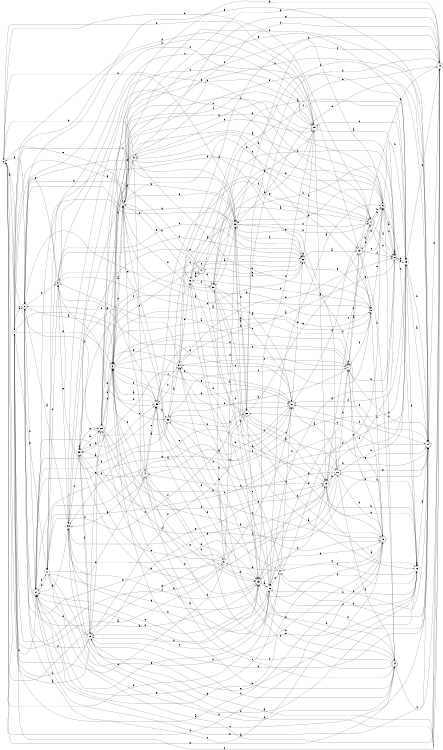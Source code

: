 digraph n35_10 {
__start0 [label="" shape="none"];

rankdir=LR;
size="8,5";

s0 [style="filled", color="black", fillcolor="white" shape="circle", label="0"];
s1 [style="filled", color="black", fillcolor="white" shape="circle", label="1"];
s2 [style="rounded,filled", color="black", fillcolor="white" shape="doublecircle", label="2"];
s3 [style="rounded,filled", color="black", fillcolor="white" shape="doublecircle", label="3"];
s4 [style="filled", color="black", fillcolor="white" shape="circle", label="4"];
s5 [style="rounded,filled", color="black", fillcolor="white" shape="doublecircle", label="5"];
s6 [style="rounded,filled", color="black", fillcolor="white" shape="doublecircle", label="6"];
s7 [style="rounded,filled", color="black", fillcolor="white" shape="doublecircle", label="7"];
s8 [style="rounded,filled", color="black", fillcolor="white" shape="doublecircle", label="8"];
s9 [style="filled", color="black", fillcolor="white" shape="circle", label="9"];
s10 [style="rounded,filled", color="black", fillcolor="white" shape="doublecircle", label="10"];
s11 [style="filled", color="black", fillcolor="white" shape="circle", label="11"];
s12 [style="rounded,filled", color="black", fillcolor="white" shape="doublecircle", label="12"];
s13 [style="filled", color="black", fillcolor="white" shape="circle", label="13"];
s14 [style="rounded,filled", color="black", fillcolor="white" shape="doublecircle", label="14"];
s15 [style="filled", color="black", fillcolor="white" shape="circle", label="15"];
s16 [style="filled", color="black", fillcolor="white" shape="circle", label="16"];
s17 [style="rounded,filled", color="black", fillcolor="white" shape="doublecircle", label="17"];
s18 [style="rounded,filled", color="black", fillcolor="white" shape="doublecircle", label="18"];
s19 [style="filled", color="black", fillcolor="white" shape="circle", label="19"];
s20 [style="filled", color="black", fillcolor="white" shape="circle", label="20"];
s21 [style="rounded,filled", color="black", fillcolor="white" shape="doublecircle", label="21"];
s22 [style="filled", color="black", fillcolor="white" shape="circle", label="22"];
s23 [style="rounded,filled", color="black", fillcolor="white" shape="doublecircle", label="23"];
s24 [style="rounded,filled", color="black", fillcolor="white" shape="doublecircle", label="24"];
s25 [style="rounded,filled", color="black", fillcolor="white" shape="doublecircle", label="25"];
s26 [style="filled", color="black", fillcolor="white" shape="circle", label="26"];
s27 [style="filled", color="black", fillcolor="white" shape="circle", label="27"];
s28 [style="rounded,filled", color="black", fillcolor="white" shape="doublecircle", label="28"];
s29 [style="rounded,filled", color="black", fillcolor="white" shape="doublecircle", label="29"];
s30 [style="rounded,filled", color="black", fillcolor="white" shape="doublecircle", label="30"];
s31 [style="filled", color="black", fillcolor="white" shape="circle", label="31"];
s32 [style="filled", color="black", fillcolor="white" shape="circle", label="32"];
s33 [style="rounded,filled", color="black", fillcolor="white" shape="doublecircle", label="33"];
s34 [style="filled", color="black", fillcolor="white" shape="circle", label="34"];
s35 [style="filled", color="black", fillcolor="white" shape="circle", label="35"];
s36 [style="rounded,filled", color="black", fillcolor="white" shape="doublecircle", label="36"];
s37 [style="rounded,filled", color="black", fillcolor="white" shape="doublecircle", label="37"];
s38 [style="filled", color="black", fillcolor="white" shape="circle", label="38"];
s39 [style="filled", color="black", fillcolor="white" shape="circle", label="39"];
s40 [style="rounded,filled", color="black", fillcolor="white" shape="doublecircle", label="40"];
s41 [style="rounded,filled", color="black", fillcolor="white" shape="doublecircle", label="41"];
s42 [style="rounded,filled", color="black", fillcolor="white" shape="doublecircle", label="42"];
s0 -> s1 [label="a"];
s0 -> s37 [label="b"];
s0 -> s36 [label="c"];
s0 -> s17 [label="d"];
s0 -> s4 [label="e"];
s0 -> s10 [label="f"];
s0 -> s10 [label="g"];
s0 -> s32 [label="h"];
s1 -> s2 [label="a"];
s1 -> s29 [label="b"];
s1 -> s32 [label="c"];
s1 -> s9 [label="d"];
s1 -> s3 [label="e"];
s1 -> s12 [label="f"];
s1 -> s11 [label="g"];
s1 -> s20 [label="h"];
s2 -> s3 [label="a"];
s2 -> s37 [label="b"];
s2 -> s24 [label="c"];
s2 -> s25 [label="d"];
s2 -> s0 [label="e"];
s2 -> s23 [label="f"];
s2 -> s14 [label="g"];
s2 -> s8 [label="h"];
s3 -> s4 [label="a"];
s3 -> s35 [label="b"];
s3 -> s7 [label="c"];
s3 -> s21 [label="d"];
s3 -> s14 [label="e"];
s3 -> s7 [label="f"];
s3 -> s21 [label="g"];
s3 -> s9 [label="h"];
s4 -> s5 [label="a"];
s4 -> s14 [label="b"];
s4 -> s3 [label="c"];
s4 -> s32 [label="d"];
s4 -> s25 [label="e"];
s4 -> s42 [label="f"];
s4 -> s12 [label="g"];
s4 -> s2 [label="h"];
s5 -> s6 [label="a"];
s5 -> s24 [label="b"];
s5 -> s28 [label="c"];
s5 -> s19 [label="d"];
s5 -> s16 [label="e"];
s5 -> s38 [label="f"];
s5 -> s32 [label="g"];
s5 -> s15 [label="h"];
s6 -> s6 [label="a"];
s6 -> s7 [label="b"];
s6 -> s18 [label="c"];
s6 -> s3 [label="d"];
s6 -> s15 [label="e"];
s6 -> s5 [label="f"];
s6 -> s26 [label="g"];
s6 -> s30 [label="h"];
s7 -> s8 [label="a"];
s7 -> s36 [label="b"];
s7 -> s14 [label="c"];
s7 -> s7 [label="d"];
s7 -> s35 [label="e"];
s7 -> s26 [label="f"];
s7 -> s10 [label="g"];
s7 -> s23 [label="h"];
s8 -> s9 [label="a"];
s8 -> s22 [label="b"];
s8 -> s29 [label="c"];
s8 -> s17 [label="d"];
s8 -> s38 [label="e"];
s8 -> s22 [label="f"];
s8 -> s1 [label="g"];
s8 -> s35 [label="h"];
s9 -> s2 [label="a"];
s9 -> s10 [label="b"];
s9 -> s42 [label="c"];
s9 -> s16 [label="d"];
s9 -> s5 [label="e"];
s9 -> s7 [label="f"];
s9 -> s4 [label="g"];
s9 -> s3 [label="h"];
s10 -> s1 [label="a"];
s10 -> s11 [label="b"];
s10 -> s4 [label="c"];
s10 -> s32 [label="d"];
s10 -> s27 [label="e"];
s10 -> s22 [label="f"];
s10 -> s37 [label="g"];
s10 -> s7 [label="h"];
s11 -> s12 [label="a"];
s11 -> s24 [label="b"];
s11 -> s8 [label="c"];
s11 -> s40 [label="d"];
s11 -> s15 [label="e"];
s11 -> s17 [label="f"];
s11 -> s25 [label="g"];
s11 -> s37 [label="h"];
s12 -> s13 [label="a"];
s12 -> s33 [label="b"];
s12 -> s32 [label="c"];
s12 -> s4 [label="d"];
s12 -> s33 [label="e"];
s12 -> s13 [label="f"];
s12 -> s42 [label="g"];
s12 -> s15 [label="h"];
s13 -> s1 [label="a"];
s13 -> s14 [label="b"];
s13 -> s24 [label="c"];
s13 -> s2 [label="d"];
s13 -> s28 [label="e"];
s13 -> s39 [label="f"];
s13 -> s18 [label="g"];
s13 -> s1 [label="h"];
s14 -> s15 [label="a"];
s14 -> s27 [label="b"];
s14 -> s33 [label="c"];
s14 -> s32 [label="d"];
s14 -> s12 [label="e"];
s14 -> s21 [label="f"];
s14 -> s37 [label="g"];
s14 -> s25 [label="h"];
s15 -> s16 [label="a"];
s15 -> s20 [label="b"];
s15 -> s29 [label="c"];
s15 -> s6 [label="d"];
s15 -> s3 [label="e"];
s15 -> s21 [label="f"];
s15 -> s19 [label="g"];
s15 -> s14 [label="h"];
s16 -> s17 [label="a"];
s16 -> s20 [label="b"];
s16 -> s26 [label="c"];
s16 -> s30 [label="d"];
s16 -> s4 [label="e"];
s16 -> s39 [label="f"];
s16 -> s41 [label="g"];
s16 -> s41 [label="h"];
s17 -> s6 [label="a"];
s17 -> s5 [label="b"];
s17 -> s18 [label="c"];
s17 -> s6 [label="d"];
s17 -> s4 [label="e"];
s17 -> s23 [label="f"];
s17 -> s36 [label="g"];
s17 -> s5 [label="h"];
s18 -> s19 [label="a"];
s18 -> s20 [label="b"];
s18 -> s5 [label="c"];
s18 -> s26 [label="d"];
s18 -> s34 [label="e"];
s18 -> s39 [label="f"];
s18 -> s0 [label="g"];
s18 -> s19 [label="h"];
s19 -> s14 [label="a"];
s19 -> s20 [label="b"];
s19 -> s25 [label="c"];
s19 -> s26 [label="d"];
s19 -> s35 [label="e"];
s19 -> s25 [label="f"];
s19 -> s18 [label="g"];
s19 -> s19 [label="h"];
s20 -> s21 [label="a"];
s20 -> s10 [label="b"];
s20 -> s40 [label="c"];
s20 -> s38 [label="d"];
s20 -> s32 [label="e"];
s20 -> s24 [label="f"];
s20 -> s14 [label="g"];
s20 -> s7 [label="h"];
s21 -> s11 [label="a"];
s21 -> s22 [label="b"];
s21 -> s38 [label="c"];
s21 -> s17 [label="d"];
s21 -> s34 [label="e"];
s21 -> s14 [label="f"];
s21 -> s37 [label="g"];
s21 -> s39 [label="h"];
s22 -> s23 [label="a"];
s22 -> s22 [label="b"];
s22 -> s3 [label="c"];
s22 -> s39 [label="d"];
s22 -> s9 [label="e"];
s22 -> s29 [label="f"];
s22 -> s2 [label="g"];
s22 -> s41 [label="h"];
s23 -> s7 [label="a"];
s23 -> s17 [label="b"];
s23 -> s5 [label="c"];
s23 -> s6 [label="d"];
s23 -> s9 [label="e"];
s23 -> s12 [label="f"];
s23 -> s5 [label="g"];
s23 -> s24 [label="h"];
s24 -> s25 [label="a"];
s24 -> s3 [label="b"];
s24 -> s12 [label="c"];
s24 -> s40 [label="d"];
s24 -> s3 [label="e"];
s24 -> s36 [label="f"];
s24 -> s34 [label="g"];
s24 -> s34 [label="h"];
s25 -> s26 [label="a"];
s25 -> s37 [label="b"];
s25 -> s37 [label="c"];
s25 -> s35 [label="d"];
s25 -> s3 [label="e"];
s25 -> s38 [label="f"];
s25 -> s10 [label="g"];
s25 -> s13 [label="h"];
s26 -> s5 [label="a"];
s26 -> s19 [label="b"];
s26 -> s13 [label="c"];
s26 -> s0 [label="d"];
s26 -> s27 [label="e"];
s26 -> s30 [label="f"];
s26 -> s37 [label="g"];
s26 -> s14 [label="h"];
s27 -> s28 [label="a"];
s27 -> s16 [label="b"];
s27 -> s21 [label="c"];
s27 -> s31 [label="d"];
s27 -> s15 [label="e"];
s27 -> s4 [label="f"];
s27 -> s37 [label="g"];
s27 -> s14 [label="h"];
s28 -> s3 [label="a"];
s28 -> s10 [label="b"];
s28 -> s22 [label="c"];
s28 -> s29 [label="d"];
s28 -> s3 [label="e"];
s28 -> s31 [label="f"];
s28 -> s12 [label="g"];
s28 -> s18 [label="h"];
s29 -> s6 [label="a"];
s29 -> s4 [label="b"];
s29 -> s3 [label="c"];
s29 -> s1 [label="d"];
s29 -> s30 [label="e"];
s29 -> s25 [label="f"];
s29 -> s18 [label="g"];
s29 -> s0 [label="h"];
s30 -> s21 [label="a"];
s30 -> s31 [label="b"];
s30 -> s25 [label="c"];
s30 -> s29 [label="d"];
s30 -> s21 [label="e"];
s30 -> s14 [label="f"];
s30 -> s4 [label="g"];
s30 -> s10 [label="h"];
s31 -> s1 [label="a"];
s31 -> s32 [label="b"];
s31 -> s39 [label="c"];
s31 -> s1 [label="d"];
s31 -> s21 [label="e"];
s31 -> s3 [label="f"];
s31 -> s2 [label="g"];
s31 -> s25 [label="h"];
s32 -> s30 [label="a"];
s32 -> s17 [label="b"];
s32 -> s11 [label="c"];
s32 -> s22 [label="d"];
s32 -> s33 [label="e"];
s32 -> s34 [label="f"];
s32 -> s2 [label="g"];
s32 -> s17 [label="h"];
s33 -> s18 [label="a"];
s33 -> s32 [label="b"];
s33 -> s18 [label="c"];
s33 -> s34 [label="d"];
s33 -> s25 [label="e"];
s33 -> s13 [label="f"];
s33 -> s23 [label="g"];
s33 -> s11 [label="h"];
s34 -> s6 [label="a"];
s34 -> s35 [label="b"];
s34 -> s7 [label="c"];
s34 -> s16 [label="d"];
s34 -> s6 [label="e"];
s34 -> s2 [label="f"];
s34 -> s13 [label="g"];
s34 -> s12 [label="h"];
s35 -> s3 [label="a"];
s35 -> s36 [label="b"];
s35 -> s34 [label="c"];
s35 -> s14 [label="d"];
s35 -> s21 [label="e"];
s35 -> s23 [label="f"];
s35 -> s8 [label="g"];
s35 -> s3 [label="h"];
s36 -> s34 [label="a"];
s36 -> s33 [label="b"];
s36 -> s7 [label="c"];
s36 -> s20 [label="d"];
s36 -> s3 [label="e"];
s36 -> s25 [label="f"];
s36 -> s37 [label="g"];
s36 -> s21 [label="h"];
s37 -> s35 [label="a"];
s37 -> s15 [label="b"];
s37 -> s14 [label="c"];
s37 -> s13 [label="d"];
s37 -> s17 [label="e"];
s37 -> s11 [label="f"];
s37 -> s38 [label="g"];
s37 -> s35 [label="h"];
s38 -> s2 [label="a"];
s38 -> s26 [label="b"];
s38 -> s39 [label="c"];
s38 -> s19 [label="d"];
s38 -> s19 [label="e"];
s38 -> s29 [label="f"];
s38 -> s18 [label="g"];
s38 -> s32 [label="h"];
s39 -> s39 [label="a"];
s39 -> s31 [label="b"];
s39 -> s22 [label="c"];
s39 -> s13 [label="d"];
s39 -> s28 [label="e"];
s39 -> s14 [label="f"];
s39 -> s28 [label="g"];
s39 -> s28 [label="h"];
s40 -> s35 [label="a"];
s40 -> s21 [label="b"];
s40 -> s8 [label="c"];
s40 -> s26 [label="d"];
s40 -> s35 [label="e"];
s40 -> s3 [label="f"];
s40 -> s38 [label="g"];
s40 -> s25 [label="h"];
s41 -> s19 [label="a"];
s41 -> s30 [label="b"];
s41 -> s22 [label="c"];
s41 -> s6 [label="d"];
s41 -> s8 [label="e"];
s41 -> s15 [label="f"];
s41 -> s1 [label="g"];
s41 -> s4 [label="h"];
s42 -> s5 [label="a"];
s42 -> s9 [label="b"];
s42 -> s40 [label="c"];
s42 -> s22 [label="d"];
s42 -> s29 [label="e"];
s42 -> s15 [label="f"];
s42 -> s0 [label="g"];
s42 -> s28 [label="h"];

}